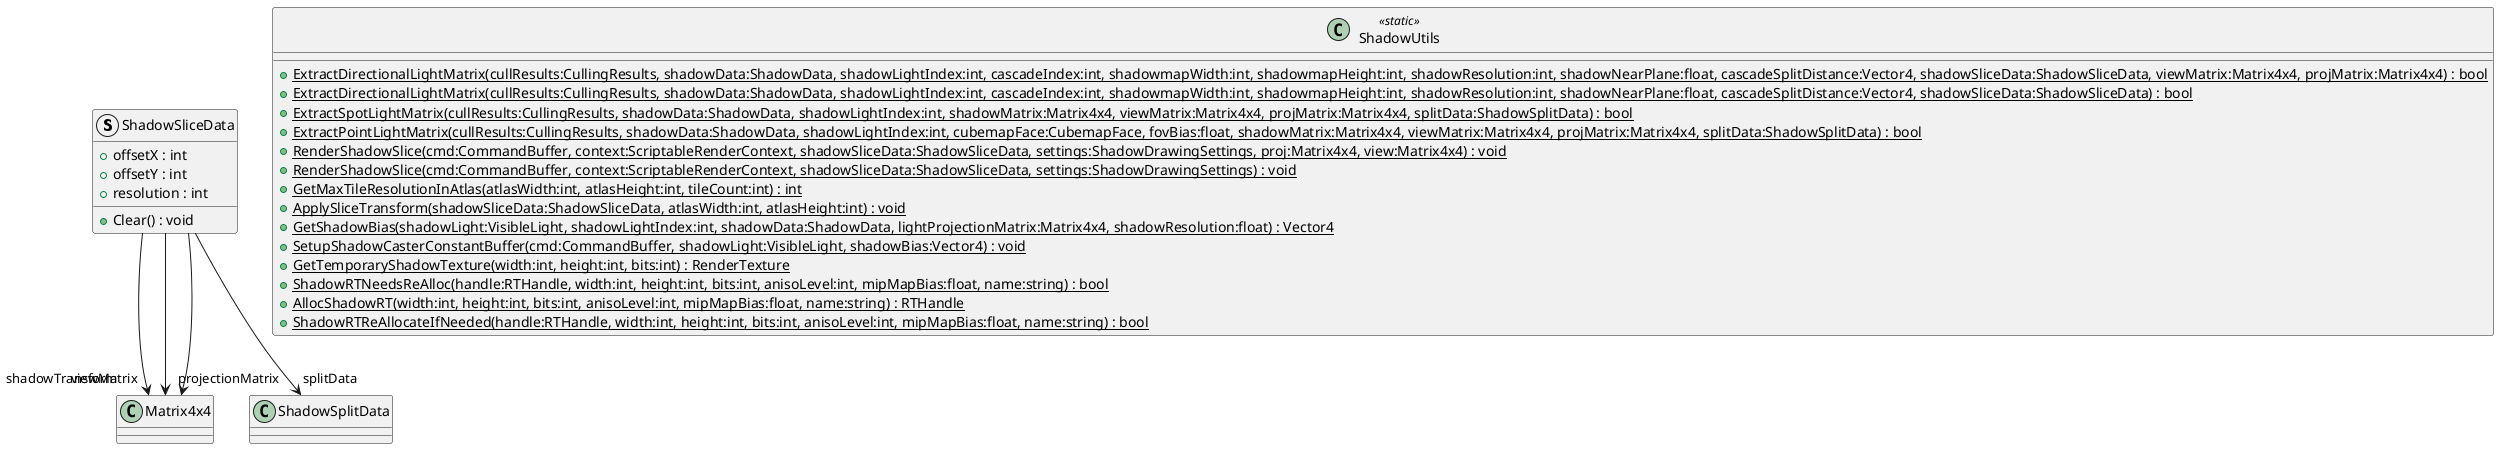 @startuml
struct ShadowSliceData {
    + offsetX : int
    + offsetY : int
    + resolution : int
    + Clear() : void
}
class ShadowUtils <<static>> {
    + {static} ExtractDirectionalLightMatrix(cullResults:CullingResults, shadowData:ShadowData, shadowLightIndex:int, cascadeIndex:int, shadowmapWidth:int, shadowmapHeight:int, shadowResolution:int, shadowNearPlane:float, cascadeSplitDistance:Vector4, shadowSliceData:ShadowSliceData, viewMatrix:Matrix4x4, projMatrix:Matrix4x4) : bool
    + {static} ExtractDirectionalLightMatrix(cullResults:CullingResults, shadowData:ShadowData, shadowLightIndex:int, cascadeIndex:int, shadowmapWidth:int, shadowmapHeight:int, shadowResolution:int, shadowNearPlane:float, cascadeSplitDistance:Vector4, shadowSliceData:ShadowSliceData) : bool
    + {static} ExtractSpotLightMatrix(cullResults:CullingResults, shadowData:ShadowData, shadowLightIndex:int, shadowMatrix:Matrix4x4, viewMatrix:Matrix4x4, projMatrix:Matrix4x4, splitData:ShadowSplitData) : bool
    + {static} ExtractPointLightMatrix(cullResults:CullingResults, shadowData:ShadowData, shadowLightIndex:int, cubemapFace:CubemapFace, fovBias:float, shadowMatrix:Matrix4x4, viewMatrix:Matrix4x4, projMatrix:Matrix4x4, splitData:ShadowSplitData) : bool
    + {static} RenderShadowSlice(cmd:CommandBuffer, context:ScriptableRenderContext, shadowSliceData:ShadowSliceData, settings:ShadowDrawingSettings, proj:Matrix4x4, view:Matrix4x4) : void
    + {static} RenderShadowSlice(cmd:CommandBuffer, context:ScriptableRenderContext, shadowSliceData:ShadowSliceData, settings:ShadowDrawingSettings) : void
    + {static} GetMaxTileResolutionInAtlas(atlasWidth:int, atlasHeight:int, tileCount:int) : int
    + {static} ApplySliceTransform(shadowSliceData:ShadowSliceData, atlasWidth:int, atlasHeight:int) : void
    + {static} GetShadowBias(shadowLight:VisibleLight, shadowLightIndex:int, shadowData:ShadowData, lightProjectionMatrix:Matrix4x4, shadowResolution:float) : Vector4
    + {static} SetupShadowCasterConstantBuffer(cmd:CommandBuffer, shadowLight:VisibleLight, shadowBias:Vector4) : void
    + {static} GetTemporaryShadowTexture(width:int, height:int, bits:int) : RenderTexture
    + {static} ShadowRTNeedsReAlloc(handle:RTHandle, width:int, height:int, bits:int, anisoLevel:int, mipMapBias:float, name:string) : bool
    + {static} AllocShadowRT(width:int, height:int, bits:int, anisoLevel:int, mipMapBias:float, name:string) : RTHandle
    + {static} ShadowRTReAllocateIfNeeded(handle:RTHandle, width:int, height:int, bits:int, anisoLevel:int, mipMapBias:float, name:string) : bool
}
ShadowSliceData --> "viewMatrix" Matrix4x4
ShadowSliceData --> "projectionMatrix" Matrix4x4
ShadowSliceData --> "shadowTransform" Matrix4x4
ShadowSliceData --> "splitData" ShadowSplitData
@enduml
